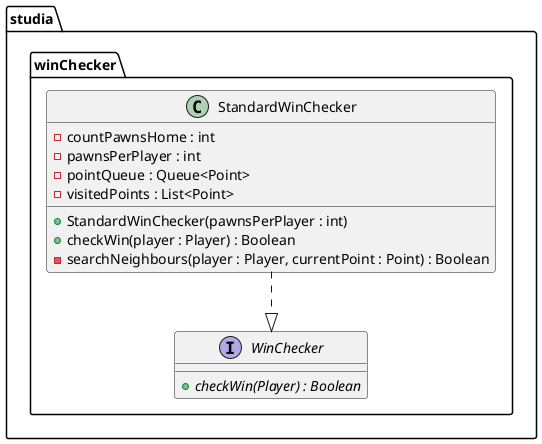 @startuml
package studia.winChecker {
  class StandardWinChecker {
    - countPawnsHome : int
    - pawnsPerPlayer : int
    - pointQueue : Queue<Point>
    - visitedPoints : List<Point>
    + StandardWinChecker(pawnsPerPlayer : int)
    + checkWin(player : Player) : Boolean
    - searchNeighbours(player : Player, currentPoint : Point) : Boolean
  }
  interface WinChecker {
    + checkWin(Player) : Boolean {abstract}
  }
}
StandardWinChecker ..|> WinChecker 
@enduml